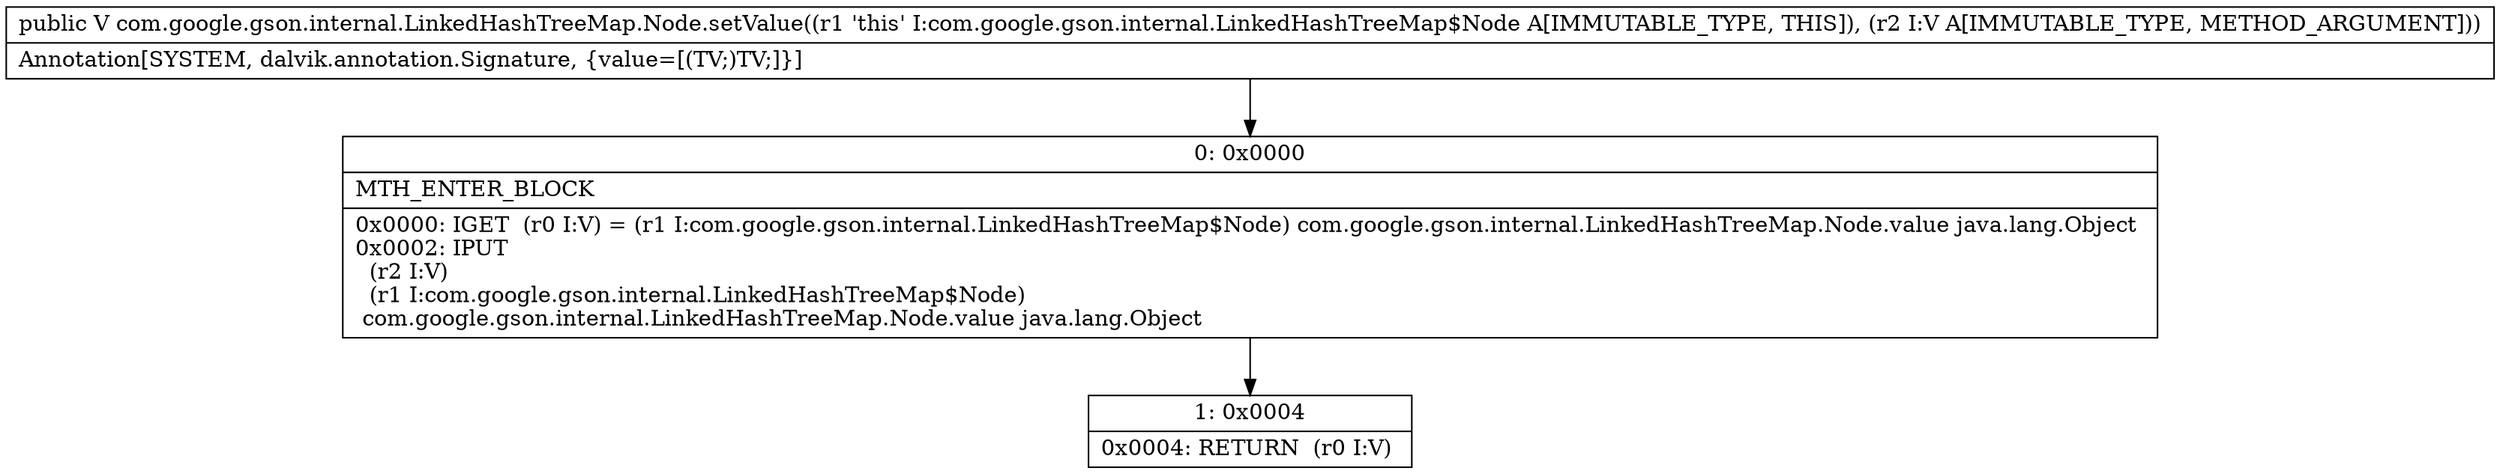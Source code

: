 digraph "CFG forcom.google.gson.internal.LinkedHashTreeMap.Node.setValue(Ljava\/lang\/Object;)Ljava\/lang\/Object;" {
Node_0 [shape=record,label="{0\:\ 0x0000|MTH_ENTER_BLOCK\l|0x0000: IGET  (r0 I:V) = (r1 I:com.google.gson.internal.LinkedHashTreeMap$Node) com.google.gson.internal.LinkedHashTreeMap.Node.value java.lang.Object \l0x0002: IPUT  \l  (r2 I:V)\l  (r1 I:com.google.gson.internal.LinkedHashTreeMap$Node)\l com.google.gson.internal.LinkedHashTreeMap.Node.value java.lang.Object \l}"];
Node_1 [shape=record,label="{1\:\ 0x0004|0x0004: RETURN  (r0 I:V) \l}"];
MethodNode[shape=record,label="{public V com.google.gson.internal.LinkedHashTreeMap.Node.setValue((r1 'this' I:com.google.gson.internal.LinkedHashTreeMap$Node A[IMMUTABLE_TYPE, THIS]), (r2 I:V A[IMMUTABLE_TYPE, METHOD_ARGUMENT]))  | Annotation[SYSTEM, dalvik.annotation.Signature, \{value=[(TV;)TV;]\}]\l}"];
MethodNode -> Node_0;
Node_0 -> Node_1;
}

